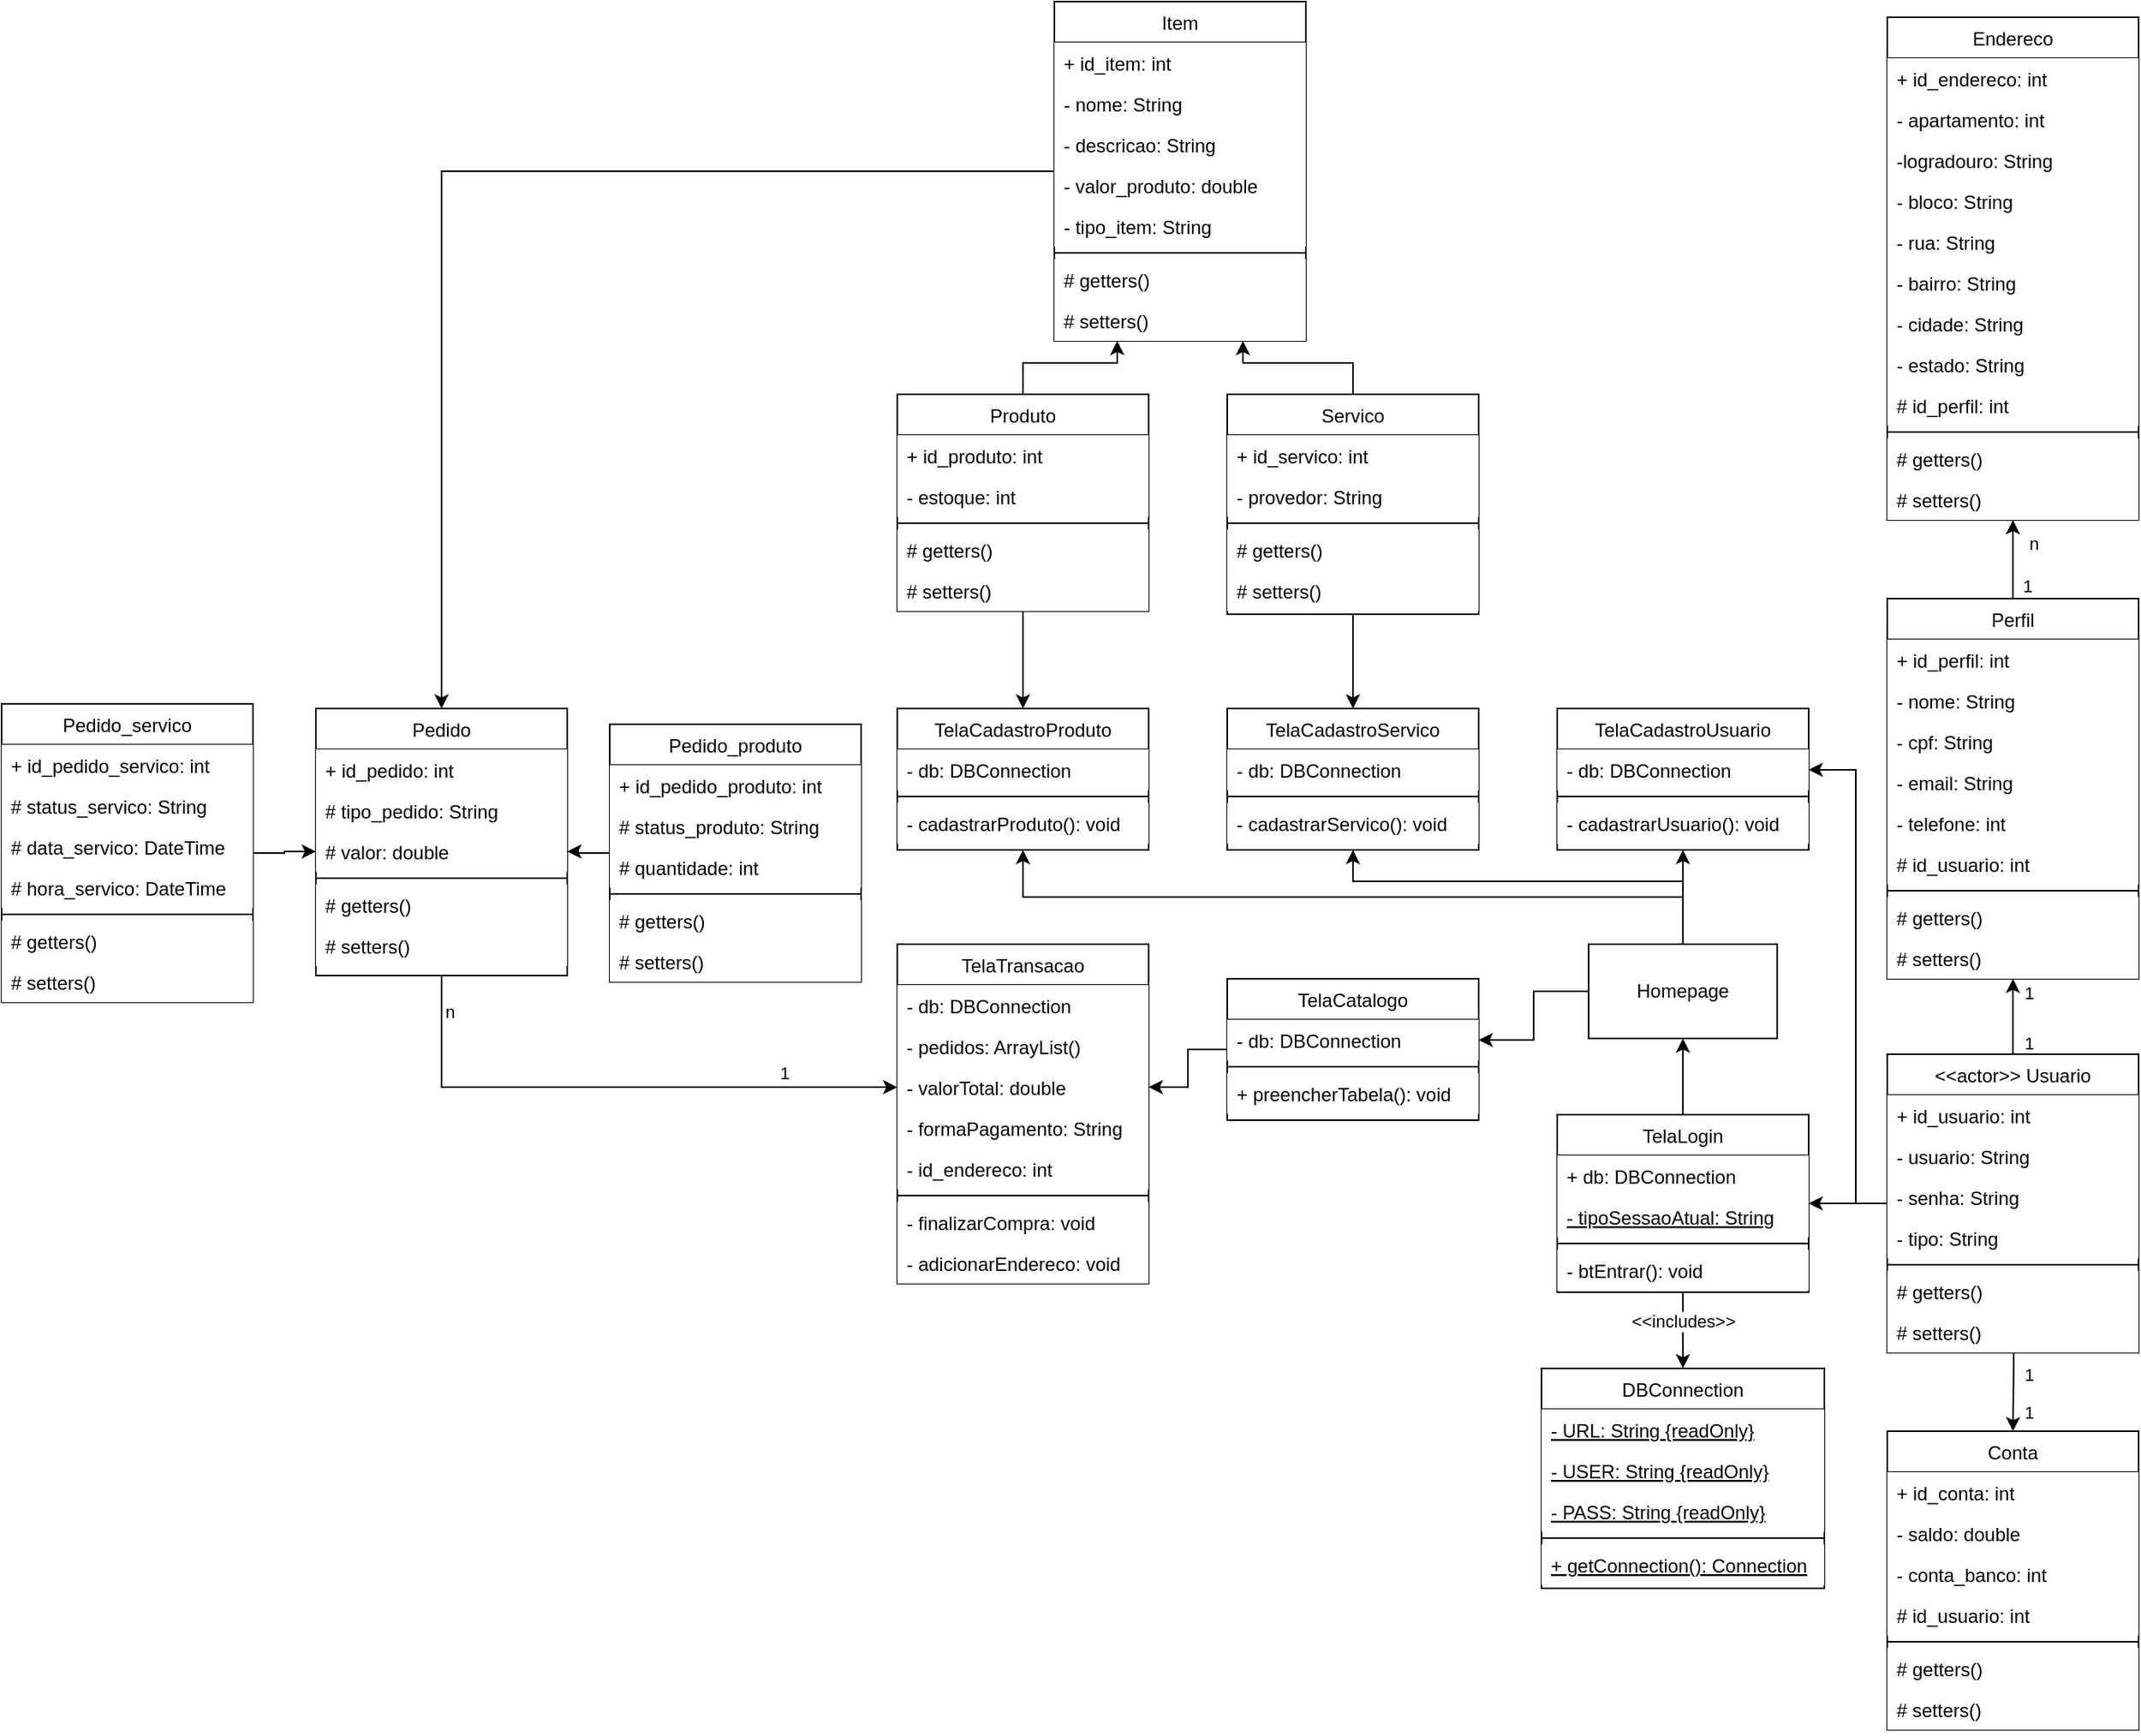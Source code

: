 <mxfile version="23.1.6" type="github">
  <diagram id="C5RBs43oDa-KdzZeNtuy" name="Page-1">
    <mxGraphModel dx="2620" dy="988" grid="1" gridSize="10" guides="1" tooltips="1" connect="1" arrows="1" fold="1" page="1" pageScale="1" pageWidth="827" pageHeight="1169" math="0" shadow="0">
      <root>
        <mxCell id="WIyWlLk6GJQsqaUBKTNV-0" />
        <mxCell id="WIyWlLk6GJQsqaUBKTNV-1" parent="WIyWlLk6GJQsqaUBKTNV-0" />
        <mxCell id="yMXAsZ4megCx-_pCpy9P-123" style="edgeStyle=orthogonalEdgeStyle;rounded=0;orthogonalLoop=1;jettySize=auto;html=1;entryX=0.5;entryY=1;entryDx=0;entryDy=0;" parent="WIyWlLk6GJQsqaUBKTNV-1" source="zkfFHV4jXpPFQw0GAbJ--17" target="yMXAsZ4megCx-_pCpy9P-109" edge="1">
          <mxGeometry relative="1" as="geometry" />
        </mxCell>
        <mxCell id="yMXAsZ4megCx-_pCpy9P-124" style="edgeStyle=orthogonalEdgeStyle;rounded=0;orthogonalLoop=1;jettySize=auto;html=1;" parent="WIyWlLk6GJQsqaUBKTNV-1" source="zkfFHV4jXpPFQw0GAbJ--17" target="yMXAsZ4megCx-_pCpy9P-27" edge="1">
          <mxGeometry relative="1" as="geometry" />
        </mxCell>
        <mxCell id="yMXAsZ4megCx-_pCpy9P-125" value="&amp;lt;&amp;lt;includes&amp;gt;&amp;gt;" style="edgeLabel;html=1;align=center;verticalAlign=middle;resizable=0;points=[];" parent="yMXAsZ4megCx-_pCpy9P-124" vertex="1" connectable="0">
          <mxGeometry x="-0.246" y="-2" relative="1" as="geometry">
            <mxPoint x="2" as="offset" />
          </mxGeometry>
        </mxCell>
        <mxCell id="zkfFHV4jXpPFQw0GAbJ--17" value="TelaLogin" style="swimlane;fontStyle=0;align=center;verticalAlign=top;childLayout=stackLayout;horizontal=1;startSize=26;horizontalStack=0;resizeParent=1;resizeLast=0;collapsible=1;marginBottom=0;rounded=0;shadow=0;strokeWidth=1;fillColor=default;gradientColor=none;" parent="WIyWlLk6GJQsqaUBKTNV-1" vertex="1">
          <mxGeometry x="190" y="748.5" width="160" height="113" as="geometry">
            <mxRectangle x="550" y="140" width="160" height="26" as="alternateBounds" />
          </mxGeometry>
        </mxCell>
        <mxCell id="zkfFHV4jXpPFQw0GAbJ--18" value="+ db: DBConnection" style="text;align=left;verticalAlign=top;spacingLeft=4;spacingRight=4;overflow=hidden;rotatable=0;points=[[0,0.5],[1,0.5]];portConstraint=eastwest;fillColor=default;" parent="zkfFHV4jXpPFQw0GAbJ--17" vertex="1">
          <mxGeometry y="26" width="160" height="26" as="geometry" />
        </mxCell>
        <mxCell id="zkfFHV4jXpPFQw0GAbJ--19" value="- tipoSessaoAtual: String" style="text;align=left;verticalAlign=top;spacingLeft=4;spacingRight=4;overflow=hidden;rotatable=0;points=[[0,0.5],[1,0.5]];portConstraint=eastwest;rounded=0;shadow=0;html=0;fillColor=default;fontStyle=4" parent="zkfFHV4jXpPFQw0GAbJ--17" vertex="1">
          <mxGeometry y="52" width="160" height="26" as="geometry" />
        </mxCell>
        <mxCell id="zkfFHV4jXpPFQw0GAbJ--23" value="" style="line;html=1;strokeWidth=1;align=left;verticalAlign=middle;spacingTop=-1;spacingLeft=3;spacingRight=3;rotatable=0;labelPosition=right;points=[];portConstraint=eastwest;" parent="zkfFHV4jXpPFQw0GAbJ--17" vertex="1">
          <mxGeometry y="78" width="160" height="8" as="geometry" />
        </mxCell>
        <mxCell id="zkfFHV4jXpPFQw0GAbJ--24" value="- btEntrar(): void" style="text;align=left;verticalAlign=top;spacingLeft=4;spacingRight=4;overflow=hidden;rotatable=0;points=[[0,0.5],[1,0.5]];portConstraint=eastwest;fillColor=default;" parent="zkfFHV4jXpPFQw0GAbJ--17" vertex="1">
          <mxGeometry y="86" width="160" height="26" as="geometry" />
        </mxCell>
        <mxCell id="yMXAsZ4megCx-_pCpy9P-65" style="edgeStyle=orthogonalEdgeStyle;rounded=0;orthogonalLoop=1;jettySize=auto;html=1;entryX=0.5;entryY=0;entryDx=0;entryDy=0;" parent="WIyWlLk6GJQsqaUBKTNV-1" target="yMXAsZ4megCx-_pCpy9P-57" edge="1">
          <mxGeometry relative="1" as="geometry">
            <mxPoint x="480" y="863" as="sourcePoint" />
          </mxGeometry>
        </mxCell>
        <mxCell id="yMXAsZ4megCx-_pCpy9P-80" value="1" style="edgeLabel;html=1;align=center;verticalAlign=middle;resizable=0;points=[];" parent="yMXAsZ4megCx-_pCpy9P-65" vertex="1" connectable="0">
          <mxGeometry x="-0.71" relative="1" as="geometry">
            <mxPoint x="10" as="offset" />
          </mxGeometry>
        </mxCell>
        <mxCell id="yMXAsZ4megCx-_pCpy9P-81" value="1" style="edgeLabel;html=1;align=center;verticalAlign=middle;resizable=0;points=[];" parent="yMXAsZ4megCx-_pCpy9P-65" vertex="1" connectable="0">
          <mxGeometry x="0.412" y="-1" relative="1" as="geometry">
            <mxPoint x="11" y="-11" as="offset" />
          </mxGeometry>
        </mxCell>
        <mxCell id="yMXAsZ4megCx-_pCpy9P-106" value="1" style="edgeLabel;html=1;align=center;verticalAlign=middle;resizable=0;points=[];" parent="yMXAsZ4megCx-_pCpy9P-65" vertex="1" connectable="0">
          <mxGeometry x="0.72" y="1" relative="1" as="geometry">
            <mxPoint x="9" as="offset" />
          </mxGeometry>
        </mxCell>
        <mxCell id="yMXAsZ4megCx-_pCpy9P-74" style="edgeStyle=orthogonalEdgeStyle;rounded=0;orthogonalLoop=1;jettySize=auto;html=1;entryX=0.5;entryY=1;entryDx=0;entryDy=0;" parent="WIyWlLk6GJQsqaUBKTNV-1" source="yMXAsZ4megCx-_pCpy9P-18" target="yMXAsZ4megCx-_pCpy9P-66" edge="1">
          <mxGeometry relative="1" as="geometry" />
        </mxCell>
        <mxCell id="yMXAsZ4megCx-_pCpy9P-82" value="1" style="edgeLabel;html=1;align=center;verticalAlign=middle;resizable=0;points=[];" parent="yMXAsZ4megCx-_pCpy9P-74" vertex="1" connectable="0">
          <mxGeometry x="0.477" y="1" relative="1" as="geometry">
            <mxPoint x="11" y="-4" as="offset" />
          </mxGeometry>
        </mxCell>
        <mxCell id="yMXAsZ4megCx-_pCpy9P-83" value="1" style="edgeLabel;html=1;align=center;verticalAlign=middle;resizable=0;points=[];" parent="yMXAsZ4megCx-_pCpy9P-74" vertex="1" connectable="0">
          <mxGeometry x="-0.453" y="-1" relative="1" as="geometry">
            <mxPoint x="9" y="6" as="offset" />
          </mxGeometry>
        </mxCell>
        <mxCell id="yMXAsZ4megCx-_pCpy9P-108" style="edgeStyle=orthogonalEdgeStyle;rounded=0;orthogonalLoop=1;jettySize=auto;html=1;entryX=1;entryY=0.5;entryDx=0;entryDy=0;" parent="WIyWlLk6GJQsqaUBKTNV-1" source="yMXAsZ4megCx-_pCpy9P-18" target="zkfFHV4jXpPFQw0GAbJ--17" edge="1">
          <mxGeometry relative="1" as="geometry" />
        </mxCell>
        <mxCell id="wwQKIm-ps_-PZc3ND7AW-23" style="edgeStyle=orthogonalEdgeStyle;rounded=0;orthogonalLoop=1;jettySize=auto;html=1;entryX=1;entryY=0.5;entryDx=0;entryDy=0;" parent="WIyWlLk6GJQsqaUBKTNV-1" source="yMXAsZ4megCx-_pCpy9P-18" target="yMXAsZ4megCx-_pCpy9P-137" edge="1">
          <mxGeometry relative="1" as="geometry">
            <Array as="points">
              <mxPoint x="380" y="805" />
              <mxPoint x="380" y="529" />
            </Array>
          </mxGeometry>
        </mxCell>
        <mxCell id="yMXAsZ4megCx-_pCpy9P-18" value="&lt;&lt;actor&gt;&gt; Usuario" style="swimlane;fontStyle=0;align=center;verticalAlign=top;childLayout=stackLayout;horizontal=1;startSize=26;horizontalStack=0;resizeParent=1;resizeLast=0;collapsible=1;marginBottom=0;rounded=0;shadow=0;strokeWidth=1;fillColor=default;gradientColor=none;" parent="WIyWlLk6GJQsqaUBKTNV-1" vertex="1">
          <mxGeometry x="400" y="710" width="160" height="190" as="geometry">
            <mxRectangle x="550" y="140" width="160" height="26" as="alternateBounds" />
          </mxGeometry>
        </mxCell>
        <mxCell id="yMXAsZ4megCx-_pCpy9P-19" value="+ id_usuario: int" style="text;align=left;verticalAlign=top;spacingLeft=4;spacingRight=4;overflow=hidden;rotatable=0;points=[[0,0.5],[1,0.5]];portConstraint=eastwest;fillColor=default;" parent="yMXAsZ4megCx-_pCpy9P-18" vertex="1">
          <mxGeometry y="26" width="160" height="26" as="geometry" />
        </mxCell>
        <mxCell id="yMXAsZ4megCx-_pCpy9P-20" value="- usuario: String" style="text;align=left;verticalAlign=top;spacingLeft=4;spacingRight=4;overflow=hidden;rotatable=0;points=[[0,0.5],[1,0.5]];portConstraint=eastwest;rounded=0;shadow=0;html=0;fillColor=default;" parent="yMXAsZ4megCx-_pCpy9P-18" vertex="1">
          <mxGeometry y="52" width="160" height="26" as="geometry" />
        </mxCell>
        <mxCell id="yMXAsZ4megCx-_pCpy9P-21" value="- senha: String" style="text;align=left;verticalAlign=top;spacingLeft=4;spacingRight=4;overflow=hidden;rotatable=0;points=[[0,0.5],[1,0.5]];portConstraint=eastwest;rounded=0;shadow=0;html=0;fillColor=default;" parent="yMXAsZ4megCx-_pCpy9P-18" vertex="1">
          <mxGeometry y="78" width="160" height="26" as="geometry" />
        </mxCell>
        <mxCell id="yMXAsZ4megCx-_pCpy9P-22" value="- tipo: String" style="text;align=left;verticalAlign=top;spacingLeft=4;spacingRight=4;overflow=hidden;rotatable=0;points=[[0,0.5],[1,0.5]];portConstraint=eastwest;rounded=0;shadow=0;html=0;fillColor=default;" parent="yMXAsZ4megCx-_pCpy9P-18" vertex="1">
          <mxGeometry y="104" width="160" height="26" as="geometry" />
        </mxCell>
        <mxCell id="yMXAsZ4megCx-_pCpy9P-24" value="" style="line;html=1;strokeWidth=1;align=left;verticalAlign=middle;spacingTop=-1;spacingLeft=3;spacingRight=3;rotatable=0;labelPosition=right;points=[];portConstraint=eastwest;" parent="yMXAsZ4megCx-_pCpy9P-18" vertex="1">
          <mxGeometry y="130" width="160" height="8" as="geometry" />
        </mxCell>
        <mxCell id="yMXAsZ4megCx-_pCpy9P-25" value="# getters()" style="text;align=left;verticalAlign=top;spacingLeft=4;spacingRight=4;overflow=hidden;rotatable=0;points=[[0,0.5],[1,0.5]];portConstraint=eastwest;fillColor=default;" parent="yMXAsZ4megCx-_pCpy9P-18" vertex="1">
          <mxGeometry y="138" width="160" height="26" as="geometry" />
        </mxCell>
        <mxCell id="yMXAsZ4megCx-_pCpy9P-26" value="# setters()" style="text;align=left;verticalAlign=top;spacingLeft=4;spacingRight=4;overflow=hidden;rotatable=0;points=[[0,0.5],[1,0.5]];portConstraint=eastwest;fillColor=default;" parent="yMXAsZ4megCx-_pCpy9P-18" vertex="1">
          <mxGeometry y="164" width="160" height="26" as="geometry" />
        </mxCell>
        <mxCell id="yMXAsZ4megCx-_pCpy9P-27" value="DBConnection" style="swimlane;fontStyle=0;align=center;verticalAlign=top;childLayout=stackLayout;horizontal=1;startSize=26;horizontalStack=0;resizeParent=1;resizeLast=0;collapsible=1;marginBottom=0;rounded=0;shadow=0;strokeWidth=1;fillColor=default;gradientColor=none;" parent="WIyWlLk6GJQsqaUBKTNV-1" vertex="1">
          <mxGeometry x="180" y="910" width="180" height="140" as="geometry">
            <mxRectangle x="550" y="140" width="160" height="26" as="alternateBounds" />
          </mxGeometry>
        </mxCell>
        <mxCell id="yMXAsZ4megCx-_pCpy9P-28" value="- URL: String {readOnly}&#xa;" style="text;align=left;verticalAlign=top;spacingLeft=4;spacingRight=4;overflow=hidden;rotatable=0;points=[[0,0.5],[1,0.5]];portConstraint=eastwest;fillColor=default;fontStyle=4" parent="yMXAsZ4megCx-_pCpy9P-27" vertex="1">
          <mxGeometry y="26" width="180" height="26" as="geometry" />
        </mxCell>
        <mxCell id="yMXAsZ4megCx-_pCpy9P-29" value="- USER: String {readOnly}" style="text;align=left;verticalAlign=top;spacingLeft=4;spacingRight=4;overflow=hidden;rotatable=0;points=[[0,0.5],[1,0.5]];portConstraint=eastwest;rounded=0;shadow=0;html=0;fillColor=default;fontStyle=4" parent="yMXAsZ4megCx-_pCpy9P-27" vertex="1">
          <mxGeometry y="52" width="180" height="26" as="geometry" />
        </mxCell>
        <mxCell id="yMXAsZ4megCx-_pCpy9P-30" value="- PASS: String {readOnly}" style="text;align=left;verticalAlign=top;spacingLeft=4;spacingRight=4;overflow=hidden;rotatable=0;points=[[0,0.5],[1,0.5]];portConstraint=eastwest;rounded=0;shadow=0;html=0;fillColor=default;fontStyle=4" parent="yMXAsZ4megCx-_pCpy9P-27" vertex="1">
          <mxGeometry y="78" width="180" height="26" as="geometry" />
        </mxCell>
        <mxCell id="yMXAsZ4megCx-_pCpy9P-33" value="" style="line;html=1;strokeWidth=1;align=left;verticalAlign=middle;spacingTop=-1;spacingLeft=3;spacingRight=3;rotatable=0;labelPosition=right;points=[];portConstraint=eastwest;" parent="yMXAsZ4megCx-_pCpy9P-27" vertex="1">
          <mxGeometry y="104" width="180" height="8" as="geometry" />
        </mxCell>
        <mxCell id="yMXAsZ4megCx-_pCpy9P-34" value="+ getConnection(): Connection" style="text;align=left;verticalAlign=top;spacingLeft=4;spacingRight=4;overflow=hidden;rotatable=0;points=[[0,0.5],[1,0.5]];portConstraint=eastwest;fillColor=default;fontStyle=4" parent="yMXAsZ4megCx-_pCpy9P-27" vertex="1">
          <mxGeometry y="112" width="180" height="26" as="geometry" />
        </mxCell>
        <mxCell id="wwQKIm-ps_-PZc3ND7AW-12" style="edgeStyle=orthogonalEdgeStyle;rounded=0;orthogonalLoop=1;jettySize=auto;html=1;" parent="WIyWlLk6GJQsqaUBKTNV-1" source="yMXAsZ4megCx-_pCpy9P-36" target="yMXAsZ4megCx-_pCpy9P-146" edge="1">
          <mxGeometry relative="1" as="geometry" />
        </mxCell>
        <mxCell id="gl80et8zBZdffqs6BTMq-15" style="edgeStyle=orthogonalEdgeStyle;rounded=0;orthogonalLoop=1;jettySize=auto;html=1;" edge="1" parent="WIyWlLk6GJQsqaUBKTNV-1" source="yMXAsZ4megCx-_pCpy9P-36" target="gl80et8zBZdffqs6BTMq-1">
          <mxGeometry relative="1" as="geometry">
            <Array as="points">
              <mxPoint x="-150" y="270" />
              <mxPoint x="-90" y="270" />
            </Array>
          </mxGeometry>
        </mxCell>
        <mxCell id="yMXAsZ4megCx-_pCpy9P-36" value="Produto" style="swimlane;fontStyle=0;align=center;verticalAlign=top;childLayout=stackLayout;horizontal=1;startSize=26;horizontalStack=0;resizeParent=1;resizeLast=0;collapsible=1;marginBottom=0;rounded=0;shadow=0;strokeWidth=1;fillColor=default;gradientColor=none;" parent="WIyWlLk6GJQsqaUBKTNV-1" vertex="1">
          <mxGeometry x="-230" y="290" width="160" height="138" as="geometry">
            <mxRectangle x="550" y="140" width="160" height="26" as="alternateBounds" />
          </mxGeometry>
        </mxCell>
        <mxCell id="yMXAsZ4megCx-_pCpy9P-37" value="+ id_produto: int" style="text;align=left;verticalAlign=top;spacingLeft=4;spacingRight=4;overflow=hidden;rotatable=0;points=[[0,0.5],[1,0.5]];portConstraint=eastwest;fillColor=default;" parent="yMXAsZ4megCx-_pCpy9P-36" vertex="1">
          <mxGeometry y="26" width="160" height="26" as="geometry" />
        </mxCell>
        <mxCell id="yMXAsZ4megCx-_pCpy9P-41" value="- estoque: int" style="text;align=left;verticalAlign=top;spacingLeft=4;spacingRight=4;overflow=hidden;rotatable=0;points=[[0,0.5],[1,0.5]];portConstraint=eastwest;rounded=0;shadow=0;html=0;fillColor=default;" parent="yMXAsZ4megCx-_pCpy9P-36" vertex="1">
          <mxGeometry y="52" width="160" height="26" as="geometry" />
        </mxCell>
        <mxCell id="yMXAsZ4megCx-_pCpy9P-42" value="" style="line;html=1;strokeWidth=1;align=left;verticalAlign=middle;spacingTop=-1;spacingLeft=3;spacingRight=3;rotatable=0;labelPosition=right;points=[];portConstraint=eastwest;" parent="yMXAsZ4megCx-_pCpy9P-36" vertex="1">
          <mxGeometry y="78" width="160" height="8" as="geometry" />
        </mxCell>
        <mxCell id="yMXAsZ4megCx-_pCpy9P-43" value="# getters()" style="text;align=left;verticalAlign=top;spacingLeft=4;spacingRight=4;overflow=hidden;rotatable=0;points=[[0,0.5],[1,0.5]];portConstraint=eastwest;fillColor=default;" parent="yMXAsZ4megCx-_pCpy9P-36" vertex="1">
          <mxGeometry y="86" width="160" height="26" as="geometry" />
        </mxCell>
        <mxCell id="wwQKIm-ps_-PZc3ND7AW-26" value="# setters()" style="text;align=left;verticalAlign=top;spacingLeft=4;spacingRight=4;overflow=hidden;rotatable=0;points=[[0,0.5],[1,0.5]];portConstraint=eastwest;fillColor=default;" parent="yMXAsZ4megCx-_pCpy9P-36" vertex="1">
          <mxGeometry y="112" width="160" height="26" as="geometry" />
        </mxCell>
        <mxCell id="wwQKIm-ps_-PZc3ND7AW-10" style="edgeStyle=orthogonalEdgeStyle;rounded=0;orthogonalLoop=1;jettySize=auto;html=1;" parent="WIyWlLk6GJQsqaUBKTNV-1" source="yMXAsZ4megCx-_pCpy9P-45" target="wwQKIm-ps_-PZc3ND7AW-5" edge="1">
          <mxGeometry relative="1" as="geometry" />
        </mxCell>
        <mxCell id="gl80et8zBZdffqs6BTMq-12" style="edgeStyle=orthogonalEdgeStyle;rounded=0;orthogonalLoop=1;jettySize=auto;html=1;entryX=0.75;entryY=1;entryDx=0;entryDy=0;" edge="1" parent="WIyWlLk6GJQsqaUBKTNV-1" source="yMXAsZ4megCx-_pCpy9P-45" target="gl80et8zBZdffqs6BTMq-1">
          <mxGeometry relative="1" as="geometry" />
        </mxCell>
        <mxCell id="yMXAsZ4megCx-_pCpy9P-45" value="Servico" style="swimlane;fontStyle=0;align=center;verticalAlign=top;childLayout=stackLayout;horizontal=1;startSize=26;horizontalStack=0;resizeParent=1;resizeLast=0;collapsible=1;marginBottom=0;rounded=0;shadow=0;strokeWidth=1;fillColor=default;gradientColor=none;" parent="WIyWlLk6GJQsqaUBKTNV-1" vertex="1">
          <mxGeometry x="-20" y="290" width="160" height="140" as="geometry">
            <mxRectangle x="550" y="140" width="160" height="26" as="alternateBounds" />
          </mxGeometry>
        </mxCell>
        <mxCell id="yMXAsZ4megCx-_pCpy9P-46" value="+ id_servico: int" style="text;align=left;verticalAlign=top;spacingLeft=4;spacingRight=4;overflow=hidden;rotatable=0;points=[[0,0.5],[1,0.5]];portConstraint=eastwest;fillColor=default;" parent="yMXAsZ4megCx-_pCpy9P-45" vertex="1">
          <mxGeometry y="26" width="160" height="26" as="geometry" />
        </mxCell>
        <mxCell id="yMXAsZ4megCx-_pCpy9P-50" value="- provedor: String" style="text;align=left;verticalAlign=top;spacingLeft=4;spacingRight=4;overflow=hidden;rotatable=0;points=[[0,0.5],[1,0.5]];portConstraint=eastwest;rounded=0;shadow=0;html=0;fillColor=default;" parent="yMXAsZ4megCx-_pCpy9P-45" vertex="1">
          <mxGeometry y="52" width="160" height="26" as="geometry" />
        </mxCell>
        <mxCell id="yMXAsZ4megCx-_pCpy9P-51" value="" style="line;html=1;strokeWidth=1;align=left;verticalAlign=middle;spacingTop=-1;spacingLeft=3;spacingRight=3;rotatable=0;labelPosition=right;points=[];portConstraint=eastwest;" parent="yMXAsZ4megCx-_pCpy9P-45" vertex="1">
          <mxGeometry y="78" width="160" height="8" as="geometry" />
        </mxCell>
        <mxCell id="yMXAsZ4megCx-_pCpy9P-52" value="# getters()" style="text;align=left;verticalAlign=top;spacingLeft=4;spacingRight=4;overflow=hidden;rotatable=0;points=[[0,0.5],[1,0.5]];portConstraint=eastwest;fillColor=default;" parent="yMXAsZ4megCx-_pCpy9P-45" vertex="1">
          <mxGeometry y="86" width="160" height="26" as="geometry" />
        </mxCell>
        <mxCell id="wwQKIm-ps_-PZc3ND7AW-27" value="# setters()" style="text;align=left;verticalAlign=top;spacingLeft=4;spacingRight=4;overflow=hidden;rotatable=0;points=[[0,0.5],[1,0.5]];portConstraint=eastwest;fillColor=default;" parent="yMXAsZ4megCx-_pCpy9P-45" vertex="1">
          <mxGeometry y="112" width="160" height="26" as="geometry" />
        </mxCell>
        <mxCell id="yMXAsZ4megCx-_pCpy9P-57" value="Conta" style="swimlane;fontStyle=0;align=center;verticalAlign=top;childLayout=stackLayout;horizontal=1;startSize=26;horizontalStack=0;resizeParent=1;resizeLast=0;collapsible=1;marginBottom=0;rounded=0;shadow=0;strokeWidth=1;fillColor=default;gradientColor=none;" parent="WIyWlLk6GJQsqaUBKTNV-1" vertex="1">
          <mxGeometry x="400" y="950" width="160" height="190" as="geometry">
            <mxRectangle x="550" y="140" width="160" height="26" as="alternateBounds" />
          </mxGeometry>
        </mxCell>
        <mxCell id="yMXAsZ4megCx-_pCpy9P-58" value="+ id_conta: int" style="text;align=left;verticalAlign=top;spacingLeft=4;spacingRight=4;overflow=hidden;rotatable=0;points=[[0,0.5],[1,0.5]];portConstraint=eastwest;fillColor=default;" parent="yMXAsZ4megCx-_pCpy9P-57" vertex="1">
          <mxGeometry y="26" width="160" height="26" as="geometry" />
        </mxCell>
        <mxCell id="yMXAsZ4megCx-_pCpy9P-59" value="- saldo: double" style="text;align=left;verticalAlign=top;spacingLeft=4;spacingRight=4;overflow=hidden;rotatable=0;points=[[0,0.5],[1,0.5]];portConstraint=eastwest;rounded=0;shadow=0;html=0;fillColor=default;" parent="yMXAsZ4megCx-_pCpy9P-57" vertex="1">
          <mxGeometry y="52" width="160" height="26" as="geometry" />
        </mxCell>
        <mxCell id="yMXAsZ4megCx-_pCpy9P-60" value="- conta_banco: int" style="text;align=left;verticalAlign=top;spacingLeft=4;spacingRight=4;overflow=hidden;rotatable=0;points=[[0,0.5],[1,0.5]];portConstraint=eastwest;rounded=0;shadow=0;html=0;fillColor=default;" parent="yMXAsZ4megCx-_pCpy9P-57" vertex="1">
          <mxGeometry y="78" width="160" height="26" as="geometry" />
        </mxCell>
        <mxCell id="yMXAsZ4megCx-_pCpy9P-61" value="# id_usuario: int" style="text;align=left;verticalAlign=top;spacingLeft=4;spacingRight=4;overflow=hidden;rotatable=0;points=[[0,0.5],[1,0.5]];portConstraint=eastwest;rounded=0;shadow=0;html=0;fillColor=default;" parent="yMXAsZ4megCx-_pCpy9P-57" vertex="1">
          <mxGeometry y="104" width="160" height="26" as="geometry" />
        </mxCell>
        <mxCell id="yMXAsZ4megCx-_pCpy9P-62" value="" style="line;html=1;strokeWidth=1;align=left;verticalAlign=middle;spacingTop=-1;spacingLeft=3;spacingRight=3;rotatable=0;labelPosition=right;points=[];portConstraint=eastwest;" parent="yMXAsZ4megCx-_pCpy9P-57" vertex="1">
          <mxGeometry y="130" width="160" height="8" as="geometry" />
        </mxCell>
        <mxCell id="yMXAsZ4megCx-_pCpy9P-63" value="# getters()" style="text;align=left;verticalAlign=top;spacingLeft=4;spacingRight=4;overflow=hidden;rotatable=0;points=[[0,0.5],[1,0.5]];portConstraint=eastwest;fillColor=default;" parent="yMXAsZ4megCx-_pCpy9P-57" vertex="1">
          <mxGeometry y="138" width="160" height="26" as="geometry" />
        </mxCell>
        <mxCell id="yMXAsZ4megCx-_pCpy9P-64" value="# setters()" style="text;align=left;verticalAlign=top;spacingLeft=4;spacingRight=4;overflow=hidden;rotatable=0;points=[[0,0.5],[1,0.5]];portConstraint=eastwest;fillColor=default;" parent="yMXAsZ4megCx-_pCpy9P-57" vertex="1">
          <mxGeometry y="164" width="160" height="26" as="geometry" />
        </mxCell>
        <mxCell id="yMXAsZ4megCx-_pCpy9P-92" style="edgeStyle=orthogonalEdgeStyle;rounded=0;orthogonalLoop=1;jettySize=auto;html=1;entryX=0.5;entryY=1;entryDx=0;entryDy=0;" parent="WIyWlLk6GJQsqaUBKTNV-1" source="yMXAsZ4megCx-_pCpy9P-66" target="yMXAsZ4megCx-_pCpy9P-84" edge="1">
          <mxGeometry relative="1" as="geometry" />
        </mxCell>
        <mxCell id="yMXAsZ4megCx-_pCpy9P-101" value="n" style="edgeLabel;html=1;align=center;verticalAlign=middle;resizable=0;points=[];" parent="yMXAsZ4megCx-_pCpy9P-92" vertex="1" connectable="0">
          <mxGeometry x="0.407" y="2" relative="1" as="geometry">
            <mxPoint x="15" as="offset" />
          </mxGeometry>
        </mxCell>
        <mxCell id="yMXAsZ4megCx-_pCpy9P-102" value="1" style="edgeLabel;html=1;align=center;verticalAlign=middle;resizable=0;points=[];" parent="yMXAsZ4megCx-_pCpy9P-92" vertex="1" connectable="0">
          <mxGeometry x="-0.541" relative="1" as="geometry">
            <mxPoint x="9" y="3" as="offset" />
          </mxGeometry>
        </mxCell>
        <mxCell id="yMXAsZ4megCx-_pCpy9P-66" value="Perfil" style="swimlane;fontStyle=0;align=center;verticalAlign=top;childLayout=stackLayout;horizontal=1;startSize=26;horizontalStack=0;resizeParent=1;resizeLast=0;collapsible=1;marginBottom=0;rounded=0;shadow=0;strokeWidth=1;fillColor=default;gradientColor=none;" parent="WIyWlLk6GJQsqaUBKTNV-1" vertex="1">
          <mxGeometry x="400" y="420" width="160" height="242" as="geometry">
            <mxRectangle x="550" y="140" width="160" height="26" as="alternateBounds" />
          </mxGeometry>
        </mxCell>
        <mxCell id="yMXAsZ4megCx-_pCpy9P-67" value="+ id_perfil: int" style="text;align=left;verticalAlign=top;spacingLeft=4;spacingRight=4;overflow=hidden;rotatable=0;points=[[0,0.5],[1,0.5]];portConstraint=eastwest;fillColor=default;" parent="yMXAsZ4megCx-_pCpy9P-66" vertex="1">
          <mxGeometry y="26" width="160" height="26" as="geometry" />
        </mxCell>
        <mxCell id="yMXAsZ4megCx-_pCpy9P-68" value="- nome: String" style="text;align=left;verticalAlign=top;spacingLeft=4;spacingRight=4;overflow=hidden;rotatable=0;points=[[0,0.5],[1,0.5]];portConstraint=eastwest;rounded=0;shadow=0;html=0;fillColor=default;" parent="yMXAsZ4megCx-_pCpy9P-66" vertex="1">
          <mxGeometry y="52" width="160" height="26" as="geometry" />
        </mxCell>
        <mxCell id="yMXAsZ4megCx-_pCpy9P-69" value="- cpf: String" style="text;align=left;verticalAlign=top;spacingLeft=4;spacingRight=4;overflow=hidden;rotatable=0;points=[[0,0.5],[1,0.5]];portConstraint=eastwest;rounded=0;shadow=0;html=0;fillColor=default;" parent="yMXAsZ4megCx-_pCpy9P-66" vertex="1">
          <mxGeometry y="78" width="160" height="26" as="geometry" />
        </mxCell>
        <mxCell id="yMXAsZ4megCx-_pCpy9P-70" value="- email: String" style="text;align=left;verticalAlign=top;spacingLeft=4;spacingRight=4;overflow=hidden;rotatable=0;points=[[0,0.5],[1,0.5]];portConstraint=eastwest;rounded=0;shadow=0;html=0;fillColor=default;" parent="yMXAsZ4megCx-_pCpy9P-66" vertex="1">
          <mxGeometry y="104" width="160" height="26" as="geometry" />
        </mxCell>
        <mxCell id="yMXAsZ4megCx-_pCpy9P-104" value="- telefone: int" style="text;align=left;verticalAlign=top;spacingLeft=4;spacingRight=4;overflow=hidden;rotatable=0;points=[[0,0.5],[1,0.5]];portConstraint=eastwest;rounded=0;shadow=0;html=0;fillColor=default;" parent="yMXAsZ4megCx-_pCpy9P-66" vertex="1">
          <mxGeometry y="130" width="160" height="26" as="geometry" />
        </mxCell>
        <mxCell id="yMXAsZ4megCx-_pCpy9P-105" value="# id_usuario: int" style="text;align=left;verticalAlign=top;spacingLeft=4;spacingRight=4;overflow=hidden;rotatable=0;points=[[0,0.5],[1,0.5]];portConstraint=eastwest;rounded=0;shadow=0;html=0;fillColor=default;" parent="yMXAsZ4megCx-_pCpy9P-66" vertex="1">
          <mxGeometry y="156" width="160" height="26" as="geometry" />
        </mxCell>
        <mxCell id="yMXAsZ4megCx-_pCpy9P-71" value="" style="line;html=1;strokeWidth=1;align=left;verticalAlign=middle;spacingTop=-1;spacingLeft=3;spacingRight=3;rotatable=0;labelPosition=right;points=[];portConstraint=eastwest;" parent="yMXAsZ4megCx-_pCpy9P-66" vertex="1">
          <mxGeometry y="182" width="160" height="8" as="geometry" />
        </mxCell>
        <mxCell id="yMXAsZ4megCx-_pCpy9P-72" value="# getters()" style="text;align=left;verticalAlign=top;spacingLeft=4;spacingRight=4;overflow=hidden;rotatable=0;points=[[0,0.5],[1,0.5]];portConstraint=eastwest;fillColor=default;" parent="yMXAsZ4megCx-_pCpy9P-66" vertex="1">
          <mxGeometry y="190" width="160" height="26" as="geometry" />
        </mxCell>
        <mxCell id="yMXAsZ4megCx-_pCpy9P-73" value="# setters()" style="text;align=left;verticalAlign=top;spacingLeft=4;spacingRight=4;overflow=hidden;rotatable=0;points=[[0,0.5],[1,0.5]];portConstraint=eastwest;fillColor=default;" parent="yMXAsZ4megCx-_pCpy9P-66" vertex="1">
          <mxGeometry y="216" width="160" height="26" as="geometry" />
        </mxCell>
        <mxCell id="yMXAsZ4megCx-_pCpy9P-84" value="Endereco" style="swimlane;fontStyle=0;align=center;verticalAlign=top;childLayout=stackLayout;horizontal=1;startSize=26;horizontalStack=0;resizeParent=1;resizeLast=0;collapsible=1;marginBottom=0;rounded=0;shadow=0;strokeWidth=1;fillColor=default;gradientColor=none;" parent="WIyWlLk6GJQsqaUBKTNV-1" vertex="1">
          <mxGeometry x="400" y="50" width="160" height="320" as="geometry">
            <mxRectangle x="550" y="140" width="160" height="26" as="alternateBounds" />
          </mxGeometry>
        </mxCell>
        <mxCell id="yMXAsZ4megCx-_pCpy9P-85" value="+ id_endereco: int" style="text;align=left;verticalAlign=top;spacingLeft=4;spacingRight=4;overflow=hidden;rotatable=0;points=[[0,0.5],[1,0.5]];portConstraint=eastwest;fillColor=default;" parent="yMXAsZ4megCx-_pCpy9P-84" vertex="1">
          <mxGeometry y="26" width="160" height="26" as="geometry" />
        </mxCell>
        <mxCell id="yMXAsZ4megCx-_pCpy9P-86" value="- apartamento: int" style="text;align=left;verticalAlign=top;spacingLeft=4;spacingRight=4;overflow=hidden;rotatable=0;points=[[0,0.5],[1,0.5]];portConstraint=eastwest;rounded=0;shadow=0;html=0;fillColor=default;" parent="yMXAsZ4megCx-_pCpy9P-84" vertex="1">
          <mxGeometry y="52" width="160" height="26" as="geometry" />
        </mxCell>
        <mxCell id="yMXAsZ4megCx-_pCpy9P-103" value="-logradouro: String" style="text;align=left;verticalAlign=top;spacingLeft=4;spacingRight=4;overflow=hidden;rotatable=0;points=[[0,0.5],[1,0.5]];portConstraint=eastwest;rounded=0;shadow=0;html=0;fillColor=default;" parent="yMXAsZ4megCx-_pCpy9P-84" vertex="1">
          <mxGeometry y="78" width="160" height="26" as="geometry" />
        </mxCell>
        <mxCell id="yMXAsZ4megCx-_pCpy9P-88" value="- bloco: String&#xa;" style="text;align=left;verticalAlign=top;spacingLeft=4;spacingRight=4;overflow=hidden;rotatable=0;points=[[0,0.5],[1,0.5]];portConstraint=eastwest;rounded=0;shadow=0;html=0;fillColor=default;" parent="yMXAsZ4megCx-_pCpy9P-84" vertex="1">
          <mxGeometry y="104" width="160" height="26" as="geometry" />
        </mxCell>
        <mxCell id="yMXAsZ4megCx-_pCpy9P-95" value="- rua: String" style="text;align=left;verticalAlign=top;spacingLeft=4;spacingRight=4;overflow=hidden;rotatable=0;points=[[0,0.5],[1,0.5]];portConstraint=eastwest;rounded=0;shadow=0;html=0;fillColor=default;" parent="yMXAsZ4megCx-_pCpy9P-84" vertex="1">
          <mxGeometry y="130" width="160" height="26" as="geometry" />
        </mxCell>
        <mxCell id="yMXAsZ4megCx-_pCpy9P-96" value="- bairro: String" style="text;align=left;verticalAlign=top;spacingLeft=4;spacingRight=4;overflow=hidden;rotatable=0;points=[[0,0.5],[1,0.5]];portConstraint=eastwest;rounded=0;shadow=0;html=0;fillColor=default;" parent="yMXAsZ4megCx-_pCpy9P-84" vertex="1">
          <mxGeometry y="156" width="160" height="26" as="geometry" />
        </mxCell>
        <mxCell id="yMXAsZ4megCx-_pCpy9P-97" value="- cidade: String" style="text;align=left;verticalAlign=top;spacingLeft=4;spacingRight=4;overflow=hidden;rotatable=0;points=[[0,0.5],[1,0.5]];portConstraint=eastwest;rounded=0;shadow=0;html=0;fillColor=default;" parent="yMXAsZ4megCx-_pCpy9P-84" vertex="1">
          <mxGeometry y="182" width="160" height="26" as="geometry" />
        </mxCell>
        <mxCell id="yMXAsZ4megCx-_pCpy9P-98" value="- estado: String" style="text;align=left;verticalAlign=top;spacingLeft=4;spacingRight=4;overflow=hidden;rotatable=0;points=[[0,0.5],[1,0.5]];portConstraint=eastwest;rounded=0;shadow=0;html=0;fillColor=default;" parent="yMXAsZ4megCx-_pCpy9P-84" vertex="1">
          <mxGeometry y="208" width="160" height="26" as="geometry" />
        </mxCell>
        <mxCell id="yMXAsZ4megCx-_pCpy9P-87" value="# id_perfil: int" style="text;align=left;verticalAlign=top;spacingLeft=4;spacingRight=4;overflow=hidden;rotatable=0;points=[[0,0.5],[1,0.5]];portConstraint=eastwest;rounded=0;shadow=0;html=0;fillColor=default;" parent="yMXAsZ4megCx-_pCpy9P-84" vertex="1">
          <mxGeometry y="234" width="160" height="26" as="geometry" />
        </mxCell>
        <mxCell id="yMXAsZ4megCx-_pCpy9P-100" value="" style="line;html=1;strokeWidth=1;align=left;verticalAlign=middle;spacingTop=-1;spacingLeft=3;spacingRight=3;rotatable=0;labelPosition=right;points=[];portConstraint=eastwest;" parent="yMXAsZ4megCx-_pCpy9P-84" vertex="1">
          <mxGeometry y="260" width="160" height="8" as="geometry" />
        </mxCell>
        <mxCell id="yMXAsZ4megCx-_pCpy9P-90" value="# getters()" style="text;align=left;verticalAlign=top;spacingLeft=4;spacingRight=4;overflow=hidden;rotatable=0;points=[[0,0.5],[1,0.5]];portConstraint=eastwest;fillColor=default;" parent="yMXAsZ4megCx-_pCpy9P-84" vertex="1">
          <mxGeometry y="268" width="160" height="26" as="geometry" />
        </mxCell>
        <mxCell id="yMXAsZ4megCx-_pCpy9P-91" value="# setters()" style="text;align=left;verticalAlign=top;spacingLeft=4;spacingRight=4;overflow=hidden;rotatable=0;points=[[0,0.5],[1,0.5]];portConstraint=eastwest;fillColor=default;" parent="yMXAsZ4megCx-_pCpy9P-84" vertex="1">
          <mxGeometry y="294" width="160" height="26" as="geometry" />
        </mxCell>
        <mxCell id="yMXAsZ4megCx-_pCpy9P-145" style="edgeStyle=orthogonalEdgeStyle;rounded=0;orthogonalLoop=1;jettySize=auto;html=1;entryX=0.5;entryY=1;entryDx=0;entryDy=0;" parent="WIyWlLk6GJQsqaUBKTNV-1" source="yMXAsZ4megCx-_pCpy9P-109" target="yMXAsZ4megCx-_pCpy9P-136" edge="1">
          <mxGeometry relative="1" as="geometry" />
        </mxCell>
        <mxCell id="wwQKIm-ps_-PZc3ND7AW-9" style="edgeStyle=orthogonalEdgeStyle;rounded=0;orthogonalLoop=1;jettySize=auto;html=1;entryX=0.5;entryY=1;entryDx=0;entryDy=0;" parent="WIyWlLk6GJQsqaUBKTNV-1" source="yMXAsZ4megCx-_pCpy9P-109" target="wwQKIm-ps_-PZc3ND7AW-5" edge="1">
          <mxGeometry relative="1" as="geometry">
            <Array as="points">
              <mxPoint x="270" y="600" />
              <mxPoint x="60" y="600" />
            </Array>
          </mxGeometry>
        </mxCell>
        <mxCell id="wwQKIm-ps_-PZc3ND7AW-11" style="edgeStyle=orthogonalEdgeStyle;rounded=0;orthogonalLoop=1;jettySize=auto;html=1;entryX=0.5;entryY=1;entryDx=0;entryDy=0;" parent="WIyWlLk6GJQsqaUBKTNV-1" source="yMXAsZ4megCx-_pCpy9P-109" target="yMXAsZ4megCx-_pCpy9P-146" edge="1">
          <mxGeometry relative="1" as="geometry">
            <Array as="points">
              <mxPoint x="270" y="610" />
              <mxPoint x="-150" y="610" />
            </Array>
          </mxGeometry>
        </mxCell>
        <mxCell id="wwQKIm-ps_-PZc3ND7AW-19" style="edgeStyle=orthogonalEdgeStyle;rounded=0;orthogonalLoop=1;jettySize=auto;html=1;" parent="WIyWlLk6GJQsqaUBKTNV-1" source="yMXAsZ4megCx-_pCpy9P-109" target="yMXAsZ4megCx-_pCpy9P-156" edge="1">
          <mxGeometry relative="1" as="geometry" />
        </mxCell>
        <mxCell id="yMXAsZ4megCx-_pCpy9P-109" value="Homepage" style="rounded=0;whiteSpace=wrap;html=1;" parent="WIyWlLk6GJQsqaUBKTNV-1" vertex="1">
          <mxGeometry x="210" y="640" width="120" height="60" as="geometry" />
        </mxCell>
        <mxCell id="yMXAsZ4megCx-_pCpy9P-110" value="TelaTransacao" style="swimlane;fontStyle=0;align=center;verticalAlign=top;childLayout=stackLayout;horizontal=1;startSize=26;horizontalStack=0;resizeParent=1;resizeLast=0;collapsible=1;marginBottom=0;rounded=0;shadow=0;strokeWidth=1;fillColor=default;gradientColor=none;" parent="WIyWlLk6GJQsqaUBKTNV-1" vertex="1">
          <mxGeometry x="-230" y="640" width="160" height="216" as="geometry">
            <mxRectangle x="550" y="140" width="160" height="26" as="alternateBounds" />
          </mxGeometry>
        </mxCell>
        <mxCell id="yMXAsZ4megCx-_pCpy9P-111" value="- db: DBConnection" style="text;align=left;verticalAlign=top;spacingLeft=4;spacingRight=4;overflow=hidden;rotatable=0;points=[[0,0.5],[1,0.5]];portConstraint=eastwest;fillColor=default;" parent="yMXAsZ4megCx-_pCpy9P-110" vertex="1">
          <mxGeometry y="26" width="160" height="26" as="geometry" />
        </mxCell>
        <mxCell id="yMXAsZ4megCx-_pCpy9P-112" value="- pedidos: ArrayList()" style="text;align=left;verticalAlign=top;spacingLeft=4;spacingRight=4;overflow=hidden;rotatable=0;points=[[0,0.5],[1,0.5]];portConstraint=eastwest;rounded=0;shadow=0;html=0;fillColor=default;" parent="yMXAsZ4megCx-_pCpy9P-110" vertex="1">
          <mxGeometry y="52" width="160" height="26" as="geometry" />
        </mxCell>
        <mxCell id="yMXAsZ4megCx-_pCpy9P-113" value="- valorTotal: double" style="text;align=left;verticalAlign=top;spacingLeft=4;spacingRight=4;overflow=hidden;rotatable=0;points=[[0,0.5],[1,0.5]];portConstraint=eastwest;rounded=0;shadow=0;html=0;fillColor=default;" parent="yMXAsZ4megCx-_pCpy9P-110" vertex="1">
          <mxGeometry y="78" width="160" height="26" as="geometry" />
        </mxCell>
        <mxCell id="yMXAsZ4megCx-_pCpy9P-114" value="- formaPagamento: String" style="text;align=left;verticalAlign=top;spacingLeft=4;spacingRight=4;overflow=hidden;rotatable=0;points=[[0,0.5],[1,0.5]];portConstraint=eastwest;rounded=0;shadow=0;html=0;fillColor=default;" parent="yMXAsZ4megCx-_pCpy9P-110" vertex="1">
          <mxGeometry y="104" width="160" height="26" as="geometry" />
        </mxCell>
        <mxCell id="wwQKIm-ps_-PZc3ND7AW-18" value="- id_endereco: int" style="text;align=left;verticalAlign=top;spacingLeft=4;spacingRight=4;overflow=hidden;rotatable=0;points=[[0,0.5],[1,0.5]];portConstraint=eastwest;rounded=0;shadow=0;html=0;fillColor=default;" parent="yMXAsZ4megCx-_pCpy9P-110" vertex="1">
          <mxGeometry y="130" width="160" height="26" as="geometry" />
        </mxCell>
        <mxCell id="yMXAsZ4megCx-_pCpy9P-116" value="" style="line;html=1;strokeWidth=1;align=left;verticalAlign=middle;spacingTop=-1;spacingLeft=3;spacingRight=3;rotatable=0;labelPosition=right;points=[];portConstraint=eastwest;" parent="yMXAsZ4megCx-_pCpy9P-110" vertex="1">
          <mxGeometry y="156" width="160" height="8" as="geometry" />
        </mxCell>
        <mxCell id="yMXAsZ4megCx-_pCpy9P-117" value="- finalizarCompra: void " style="text;align=left;verticalAlign=top;spacingLeft=4;spacingRight=4;overflow=hidden;rotatable=0;points=[[0,0.5],[1,0.5]];portConstraint=eastwest;fillColor=default;" parent="yMXAsZ4megCx-_pCpy9P-110" vertex="1">
          <mxGeometry y="164" width="160" height="26" as="geometry" />
        </mxCell>
        <mxCell id="gl80et8zBZdffqs6BTMq-0" value="- adicionarEndereco: void " style="text;align=left;verticalAlign=top;spacingLeft=4;spacingRight=4;overflow=hidden;rotatable=0;points=[[0,0.5],[1,0.5]];portConstraint=eastwest;fillColor=default;" vertex="1" parent="yMXAsZ4megCx-_pCpy9P-110">
          <mxGeometry y="190" width="160" height="26" as="geometry" />
        </mxCell>
        <mxCell id="wwQKIm-ps_-PZc3ND7AW-2" style="edgeStyle=orthogonalEdgeStyle;rounded=0;orthogonalLoop=1;jettySize=auto;html=1;entryX=0;entryY=0.5;entryDx=0;entryDy=0;" parent="WIyWlLk6GJQsqaUBKTNV-1" source="yMXAsZ4megCx-_pCpy9P-127" target="yMXAsZ4megCx-_pCpy9P-113" edge="1">
          <mxGeometry relative="1" as="geometry" />
        </mxCell>
        <mxCell id="wwQKIm-ps_-PZc3ND7AW-16" value="1" style="edgeLabel;html=1;align=center;verticalAlign=middle;resizable=0;points=[];" parent="wwQKIm-ps_-PZc3ND7AW-2" vertex="1" connectable="0">
          <mxGeometry x="0.598" y="1" relative="1" as="geometry">
            <mxPoint y="-8" as="offset" />
          </mxGeometry>
        </mxCell>
        <mxCell id="wwQKIm-ps_-PZc3ND7AW-17" value="n" style="edgeLabel;html=1;align=center;verticalAlign=middle;resizable=0;points=[];" parent="wwQKIm-ps_-PZc3ND7AW-2" vertex="1" connectable="0">
          <mxGeometry x="-0.835" relative="1" as="geometry">
            <mxPoint x="5" y="-7" as="offset" />
          </mxGeometry>
        </mxCell>
        <mxCell id="yMXAsZ4megCx-_pCpy9P-127" value="Pedido" style="swimlane;fontStyle=0;align=center;verticalAlign=top;childLayout=stackLayout;horizontal=1;startSize=26;horizontalStack=0;resizeParent=1;resizeLast=0;collapsible=1;marginBottom=0;rounded=0;shadow=0;strokeWidth=1;fillColor=default;gradientColor=none;" parent="WIyWlLk6GJQsqaUBKTNV-1" vertex="1">
          <mxGeometry x="-600" y="490" width="160" height="170" as="geometry">
            <mxRectangle x="550" y="140" width="160" height="26" as="alternateBounds" />
          </mxGeometry>
        </mxCell>
        <mxCell id="yMXAsZ4megCx-_pCpy9P-128" value="+ id_pedido: int" style="text;align=left;verticalAlign=top;spacingLeft=4;spacingRight=4;overflow=hidden;rotatable=0;points=[[0,0.5],[1,0.5]];portConstraint=eastwest;fillColor=default;" parent="yMXAsZ4megCx-_pCpy9P-127" vertex="1">
          <mxGeometry y="26" width="160" height="26" as="geometry" />
        </mxCell>
        <mxCell id="yMXAsZ4megCx-_pCpy9P-129" value="# tipo_pedido: String" style="text;align=left;verticalAlign=top;spacingLeft=4;spacingRight=4;overflow=hidden;rotatable=0;points=[[0,0.5],[1,0.5]];portConstraint=eastwest;rounded=0;shadow=0;html=0;fillColor=default;" parent="yMXAsZ4megCx-_pCpy9P-127" vertex="1">
          <mxGeometry y="52" width="160" height="26" as="geometry" />
        </mxCell>
        <mxCell id="yMXAsZ4megCx-_pCpy9P-131" value="# valor: double" style="text;align=left;verticalAlign=top;spacingLeft=4;spacingRight=4;overflow=hidden;rotatable=0;points=[[0,0.5],[1,0.5]];portConstraint=eastwest;rounded=0;shadow=0;html=0;fillColor=default;" parent="yMXAsZ4megCx-_pCpy9P-127" vertex="1">
          <mxGeometry y="78" width="160" height="26" as="geometry" />
        </mxCell>
        <mxCell id="yMXAsZ4megCx-_pCpy9P-133" value="" style="line;html=1;strokeWidth=1;align=left;verticalAlign=middle;spacingTop=-1;spacingLeft=3;spacingRight=3;rotatable=0;labelPosition=right;points=[];portConstraint=eastwest;" parent="yMXAsZ4megCx-_pCpy9P-127" vertex="1">
          <mxGeometry y="104" width="160" height="8" as="geometry" />
        </mxCell>
        <mxCell id="yMXAsZ4megCx-_pCpy9P-134" value="# getters()" style="text;align=left;verticalAlign=top;spacingLeft=4;spacingRight=4;overflow=hidden;rotatable=0;points=[[0,0.5],[1,0.5]];portConstraint=eastwest;fillColor=default;" parent="yMXAsZ4megCx-_pCpy9P-127" vertex="1">
          <mxGeometry y="112" width="160" height="26" as="geometry" />
        </mxCell>
        <mxCell id="wwQKIm-ps_-PZc3ND7AW-28" value="# setters()" style="text;align=left;verticalAlign=top;spacingLeft=4;spacingRight=4;overflow=hidden;rotatable=0;points=[[0,0.5],[1,0.5]];portConstraint=eastwest;fillColor=default;" parent="yMXAsZ4megCx-_pCpy9P-127" vertex="1">
          <mxGeometry y="138" width="160" height="26" as="geometry" />
        </mxCell>
        <mxCell id="yMXAsZ4megCx-_pCpy9P-136" value="TelaCadastroUsuario" style="swimlane;fontStyle=0;align=center;verticalAlign=top;childLayout=stackLayout;horizontal=1;startSize=26;horizontalStack=0;resizeParent=1;resizeLast=0;collapsible=1;marginBottom=0;rounded=0;shadow=0;strokeWidth=1;fillColor=default;gradientColor=none;" parent="WIyWlLk6GJQsqaUBKTNV-1" vertex="1">
          <mxGeometry x="190" y="490" width="160" height="90" as="geometry">
            <mxRectangle x="550" y="140" width="160" height="26" as="alternateBounds" />
          </mxGeometry>
        </mxCell>
        <mxCell id="yMXAsZ4megCx-_pCpy9P-137" value="- db: DBConnection" style="text;align=left;verticalAlign=top;spacingLeft=4;spacingRight=4;overflow=hidden;rotatable=0;points=[[0,0.5],[1,0.5]];portConstraint=eastwest;fillColor=default;" parent="yMXAsZ4megCx-_pCpy9P-136" vertex="1">
          <mxGeometry y="26" width="160" height="26" as="geometry" />
        </mxCell>
        <mxCell id="yMXAsZ4megCx-_pCpy9P-142" value="" style="line;html=1;strokeWidth=1;align=left;verticalAlign=middle;spacingTop=-1;spacingLeft=3;spacingRight=3;rotatable=0;labelPosition=right;points=[];portConstraint=eastwest;" parent="yMXAsZ4megCx-_pCpy9P-136" vertex="1">
          <mxGeometry y="52" width="160" height="8" as="geometry" />
        </mxCell>
        <mxCell id="yMXAsZ4megCx-_pCpy9P-143" value="- cadastrarUsuario(): void" style="text;align=left;verticalAlign=top;spacingLeft=4;spacingRight=4;overflow=hidden;rotatable=0;points=[[0,0.5],[1,0.5]];portConstraint=eastwest;fillColor=default;" parent="yMXAsZ4megCx-_pCpy9P-136" vertex="1">
          <mxGeometry y="60" width="160" height="26" as="geometry" />
        </mxCell>
        <mxCell id="yMXAsZ4megCx-_pCpy9P-146" value="TelaCadastroProduto" style="swimlane;fontStyle=0;align=center;verticalAlign=top;childLayout=stackLayout;horizontal=1;startSize=26;horizontalStack=0;resizeParent=1;resizeLast=0;collapsible=1;marginBottom=0;rounded=0;shadow=0;strokeWidth=1;fillColor=default;gradientColor=none;" parent="WIyWlLk6GJQsqaUBKTNV-1" vertex="1">
          <mxGeometry x="-230" y="490" width="160" height="90" as="geometry">
            <mxRectangle x="550" y="140" width="160" height="26" as="alternateBounds" />
          </mxGeometry>
        </mxCell>
        <mxCell id="yMXAsZ4megCx-_pCpy9P-147" value="- db: DBConnection" style="text;align=left;verticalAlign=top;spacingLeft=4;spacingRight=4;overflow=hidden;rotatable=0;points=[[0,0.5],[1,0.5]];portConstraint=eastwest;fillColor=default;" parent="yMXAsZ4megCx-_pCpy9P-146" vertex="1">
          <mxGeometry y="26" width="160" height="26" as="geometry" />
        </mxCell>
        <mxCell id="yMXAsZ4megCx-_pCpy9P-152" value="" style="line;html=1;strokeWidth=1;align=left;verticalAlign=middle;spacingTop=-1;spacingLeft=3;spacingRight=3;rotatable=0;labelPosition=right;points=[];portConstraint=eastwest;" parent="yMXAsZ4megCx-_pCpy9P-146" vertex="1">
          <mxGeometry y="52" width="160" height="8" as="geometry" />
        </mxCell>
        <mxCell id="yMXAsZ4megCx-_pCpy9P-153" value="- cadastrarProduto(): void" style="text;align=left;verticalAlign=top;spacingLeft=4;spacingRight=4;overflow=hidden;rotatable=0;points=[[0,0.5],[1,0.5]];portConstraint=eastwest;fillColor=default;" parent="yMXAsZ4megCx-_pCpy9P-146" vertex="1">
          <mxGeometry y="60" width="160" height="26" as="geometry" />
        </mxCell>
        <mxCell id="wwQKIm-ps_-PZc3ND7AW-4" style="edgeStyle=orthogonalEdgeStyle;rounded=0;orthogonalLoop=1;jettySize=auto;html=1;entryX=1;entryY=0.5;entryDx=0;entryDy=0;" parent="WIyWlLk6GJQsqaUBKTNV-1" source="yMXAsZ4megCx-_pCpy9P-155" target="yMXAsZ4megCx-_pCpy9P-113" edge="1">
          <mxGeometry relative="1" as="geometry" />
        </mxCell>
        <mxCell id="yMXAsZ4megCx-_pCpy9P-155" value="TelaCatalogo" style="swimlane;fontStyle=0;align=center;verticalAlign=top;childLayout=stackLayout;horizontal=1;startSize=26;horizontalStack=0;resizeParent=1;resizeLast=0;collapsible=1;marginBottom=0;rounded=0;shadow=0;strokeWidth=1;fillColor=default;gradientColor=none;" parent="WIyWlLk6GJQsqaUBKTNV-1" vertex="1">
          <mxGeometry x="-20" y="662" width="160" height="90" as="geometry">
            <mxRectangle x="550" y="140" width="160" height="26" as="alternateBounds" />
          </mxGeometry>
        </mxCell>
        <mxCell id="yMXAsZ4megCx-_pCpy9P-156" value="- db: DBConnection" style="text;align=left;verticalAlign=top;spacingLeft=4;spacingRight=4;overflow=hidden;rotatable=0;points=[[0,0.5],[1,0.5]];portConstraint=eastwest;fillColor=default;" parent="yMXAsZ4megCx-_pCpy9P-155" vertex="1">
          <mxGeometry y="26" width="160" height="26" as="geometry" />
        </mxCell>
        <mxCell id="yMXAsZ4megCx-_pCpy9P-161" value="" style="line;html=1;strokeWidth=1;align=left;verticalAlign=middle;spacingTop=-1;spacingLeft=3;spacingRight=3;rotatable=0;labelPosition=right;points=[];portConstraint=eastwest;" parent="yMXAsZ4megCx-_pCpy9P-155" vertex="1">
          <mxGeometry y="52" width="160" height="8" as="geometry" />
        </mxCell>
        <mxCell id="yMXAsZ4megCx-_pCpy9P-162" value="+ preencherTabela(): void" style="text;align=left;verticalAlign=top;spacingLeft=4;spacingRight=4;overflow=hidden;rotatable=0;points=[[0,0.5],[1,0.5]];portConstraint=eastwest;fillColor=default;" parent="yMXAsZ4megCx-_pCpy9P-155" vertex="1">
          <mxGeometry y="60" width="160" height="26" as="geometry" />
        </mxCell>
        <mxCell id="wwQKIm-ps_-PZc3ND7AW-5" value="TelaCadastroServico" style="swimlane;fontStyle=0;align=center;verticalAlign=top;childLayout=stackLayout;horizontal=1;startSize=26;horizontalStack=0;resizeParent=1;resizeLast=0;collapsible=1;marginBottom=0;rounded=0;shadow=0;strokeWidth=1;fillColor=default;gradientColor=none;" parent="WIyWlLk6GJQsqaUBKTNV-1" vertex="1">
          <mxGeometry x="-20" y="490" width="160" height="90" as="geometry">
            <mxRectangle x="550" y="140" width="160" height="26" as="alternateBounds" />
          </mxGeometry>
        </mxCell>
        <mxCell id="wwQKIm-ps_-PZc3ND7AW-6" value="- db: DBConnection" style="text;align=left;verticalAlign=top;spacingLeft=4;spacingRight=4;overflow=hidden;rotatable=0;points=[[0,0.5],[1,0.5]];portConstraint=eastwest;fillColor=default;" parent="wwQKIm-ps_-PZc3ND7AW-5" vertex="1">
          <mxGeometry y="26" width="160" height="26" as="geometry" />
        </mxCell>
        <mxCell id="wwQKIm-ps_-PZc3ND7AW-7" value="" style="line;html=1;strokeWidth=1;align=left;verticalAlign=middle;spacingTop=-1;spacingLeft=3;spacingRight=3;rotatable=0;labelPosition=right;points=[];portConstraint=eastwest;" parent="wwQKIm-ps_-PZc3ND7AW-5" vertex="1">
          <mxGeometry y="52" width="160" height="8" as="geometry" />
        </mxCell>
        <mxCell id="wwQKIm-ps_-PZc3ND7AW-8" value="- cadastrarServico(): void" style="text;align=left;verticalAlign=top;spacingLeft=4;spacingRight=4;overflow=hidden;rotatable=0;points=[[0,0.5],[1,0.5]];portConstraint=eastwest;fillColor=default;" parent="wwQKIm-ps_-PZc3ND7AW-5" vertex="1">
          <mxGeometry y="60" width="160" height="26" as="geometry" />
        </mxCell>
        <mxCell id="gl80et8zBZdffqs6BTMq-46" style="edgeStyle=orthogonalEdgeStyle;rounded=0;orthogonalLoop=1;jettySize=auto;html=1;" edge="1" parent="WIyWlLk6GJQsqaUBKTNV-1" source="gl80et8zBZdffqs6BTMq-1" target="yMXAsZ4megCx-_pCpy9P-127">
          <mxGeometry relative="1" as="geometry" />
        </mxCell>
        <mxCell id="gl80et8zBZdffqs6BTMq-1" value="Item" style="swimlane;fontStyle=0;align=center;verticalAlign=top;childLayout=stackLayout;horizontal=1;startSize=26;horizontalStack=0;resizeParent=1;resizeLast=0;collapsible=1;marginBottom=0;rounded=0;shadow=0;strokeWidth=1;fillColor=default;gradientColor=none;" vertex="1" parent="WIyWlLk6GJQsqaUBKTNV-1">
          <mxGeometry x="-130" y="40" width="160" height="216" as="geometry">
            <mxRectangle x="550" y="140" width="160" height="26" as="alternateBounds" />
          </mxGeometry>
        </mxCell>
        <mxCell id="gl80et8zBZdffqs6BTMq-2" value="+ id_item: int" style="text;align=left;verticalAlign=top;spacingLeft=4;spacingRight=4;overflow=hidden;rotatable=0;points=[[0,0.5],[1,0.5]];portConstraint=eastwest;fillColor=default;" vertex="1" parent="gl80et8zBZdffqs6BTMq-1">
          <mxGeometry y="26" width="160" height="26" as="geometry" />
        </mxCell>
        <mxCell id="gl80et8zBZdffqs6BTMq-3" value="- nome: String" style="text;align=left;verticalAlign=top;spacingLeft=4;spacingRight=4;overflow=hidden;rotatable=0;points=[[0,0.5],[1,0.5]];portConstraint=eastwest;rounded=0;shadow=0;html=0;fillColor=default;" vertex="1" parent="gl80et8zBZdffqs6BTMq-1">
          <mxGeometry y="52" width="160" height="26" as="geometry" />
        </mxCell>
        <mxCell id="gl80et8zBZdffqs6BTMq-4" value="- descricao: String" style="text;align=left;verticalAlign=top;spacingLeft=4;spacingRight=4;overflow=hidden;rotatable=0;points=[[0,0.5],[1,0.5]];portConstraint=eastwest;rounded=0;shadow=0;html=0;fillColor=default;" vertex="1" parent="gl80et8zBZdffqs6BTMq-1">
          <mxGeometry y="78" width="160" height="26" as="geometry" />
        </mxCell>
        <mxCell id="gl80et8zBZdffqs6BTMq-5" value="- valor_produto: double" style="text;align=left;verticalAlign=top;spacingLeft=4;spacingRight=4;overflow=hidden;rotatable=0;points=[[0,0.5],[1,0.5]];portConstraint=eastwest;rounded=0;shadow=0;html=0;fillColor=default;" vertex="1" parent="gl80et8zBZdffqs6BTMq-1">
          <mxGeometry y="104" width="160" height="26" as="geometry" />
        </mxCell>
        <mxCell id="gl80et8zBZdffqs6BTMq-36" value="- tipo_item: String" style="text;align=left;verticalAlign=top;spacingLeft=4;spacingRight=4;overflow=hidden;rotatable=0;points=[[0,0.5],[1,0.5]];portConstraint=eastwest;rounded=0;shadow=0;html=0;fillColor=default;" vertex="1" parent="gl80et8zBZdffqs6BTMq-1">
          <mxGeometry y="130" width="160" height="26" as="geometry" />
        </mxCell>
        <mxCell id="gl80et8zBZdffqs6BTMq-7" value="" style="line;html=1;strokeWidth=1;align=left;verticalAlign=middle;spacingTop=-1;spacingLeft=3;spacingRight=3;rotatable=0;labelPosition=right;points=[];portConstraint=eastwest;" vertex="1" parent="gl80et8zBZdffqs6BTMq-1">
          <mxGeometry y="156" width="160" height="8" as="geometry" />
        </mxCell>
        <mxCell id="gl80et8zBZdffqs6BTMq-8" value="# getters()" style="text;align=left;verticalAlign=top;spacingLeft=4;spacingRight=4;overflow=hidden;rotatable=0;points=[[0,0.5],[1,0.5]];portConstraint=eastwest;fillColor=default;" vertex="1" parent="gl80et8zBZdffqs6BTMq-1">
          <mxGeometry y="164" width="160" height="26" as="geometry" />
        </mxCell>
        <mxCell id="gl80et8zBZdffqs6BTMq-9" value="# setters()" style="text;align=left;verticalAlign=top;spacingLeft=4;spacingRight=4;overflow=hidden;rotatable=0;points=[[0,0.5],[1,0.5]];portConstraint=eastwest;fillColor=default;" vertex="1" parent="gl80et8zBZdffqs6BTMq-1">
          <mxGeometry y="190" width="160" height="26" as="geometry" />
        </mxCell>
        <mxCell id="gl80et8zBZdffqs6BTMq-44" style="edgeStyle=orthogonalEdgeStyle;rounded=0;orthogonalLoop=1;jettySize=auto;html=1;entryX=1;entryY=0.5;entryDx=0;entryDy=0;" edge="1" parent="WIyWlLk6GJQsqaUBKTNV-1" source="gl80et8zBZdffqs6BTMq-16" target="yMXAsZ4megCx-_pCpy9P-131">
          <mxGeometry relative="1" as="geometry" />
        </mxCell>
        <mxCell id="gl80et8zBZdffqs6BTMq-16" value="Pedido_produto&#xa;" style="swimlane;fontStyle=0;align=center;verticalAlign=top;childLayout=stackLayout;horizontal=1;startSize=26;horizontalStack=0;resizeParent=1;resizeLast=0;collapsible=1;marginBottom=0;rounded=0;shadow=0;strokeWidth=1;fillColor=default;gradientColor=none;" vertex="1" parent="WIyWlLk6GJQsqaUBKTNV-1">
          <mxGeometry x="-413" y="500" width="160" height="164" as="geometry">
            <mxRectangle x="550" y="140" width="160" height="26" as="alternateBounds" />
          </mxGeometry>
        </mxCell>
        <mxCell id="gl80et8zBZdffqs6BTMq-17" value="+ id_pedido_produto: int" style="text;align=left;verticalAlign=top;spacingLeft=4;spacingRight=4;overflow=hidden;rotatable=0;points=[[0,0.5],[1,0.5]];portConstraint=eastwest;fillColor=default;" vertex="1" parent="gl80et8zBZdffqs6BTMq-16">
          <mxGeometry y="26" width="160" height="26" as="geometry" />
        </mxCell>
        <mxCell id="gl80et8zBZdffqs6BTMq-19" value="# status_produto: String" style="text;align=left;verticalAlign=top;spacingLeft=4;spacingRight=4;overflow=hidden;rotatable=0;points=[[0,0.5],[1,0.5]];portConstraint=eastwest;rounded=0;shadow=0;html=0;fillColor=default;" vertex="1" parent="gl80et8zBZdffqs6BTMq-16">
          <mxGeometry y="52" width="160" height="26" as="geometry" />
        </mxCell>
        <mxCell id="gl80et8zBZdffqs6BTMq-37" value="# quantidade: int" style="text;align=left;verticalAlign=top;spacingLeft=4;spacingRight=4;overflow=hidden;rotatable=0;points=[[0,0.5],[1,0.5]];portConstraint=eastwest;rounded=0;shadow=0;html=0;fillColor=default;" vertex="1" parent="gl80et8zBZdffqs6BTMq-16">
          <mxGeometry y="78" width="160" height="26" as="geometry" />
        </mxCell>
        <mxCell id="gl80et8zBZdffqs6BTMq-23" value="" style="line;html=1;strokeWidth=1;align=left;verticalAlign=middle;spacingTop=-1;spacingLeft=3;spacingRight=3;rotatable=0;labelPosition=right;points=[];portConstraint=eastwest;" vertex="1" parent="gl80et8zBZdffqs6BTMq-16">
          <mxGeometry y="104" width="160" height="8" as="geometry" />
        </mxCell>
        <mxCell id="gl80et8zBZdffqs6BTMq-24" value="# getters()" style="text;align=left;verticalAlign=top;spacingLeft=4;spacingRight=4;overflow=hidden;rotatable=0;points=[[0,0.5],[1,0.5]];portConstraint=eastwest;fillColor=default;" vertex="1" parent="gl80et8zBZdffqs6BTMq-16">
          <mxGeometry y="112" width="160" height="26" as="geometry" />
        </mxCell>
        <mxCell id="gl80et8zBZdffqs6BTMq-25" value="# setters()" style="text;align=left;verticalAlign=top;spacingLeft=4;spacingRight=4;overflow=hidden;rotatable=0;points=[[0,0.5],[1,0.5]];portConstraint=eastwest;fillColor=default;" vertex="1" parent="gl80et8zBZdffqs6BTMq-16">
          <mxGeometry y="138" width="160" height="26" as="geometry" />
        </mxCell>
        <mxCell id="gl80et8zBZdffqs6BTMq-45" style="edgeStyle=orthogonalEdgeStyle;rounded=0;orthogonalLoop=1;jettySize=auto;html=1;entryX=0;entryY=0.5;entryDx=0;entryDy=0;" edge="1" parent="WIyWlLk6GJQsqaUBKTNV-1" source="gl80et8zBZdffqs6BTMq-26" target="yMXAsZ4megCx-_pCpy9P-131">
          <mxGeometry relative="1" as="geometry" />
        </mxCell>
        <mxCell id="gl80et8zBZdffqs6BTMq-26" value="Pedido_servico" style="swimlane;fontStyle=0;align=center;verticalAlign=top;childLayout=stackLayout;horizontal=1;startSize=26;horizontalStack=0;resizeParent=1;resizeLast=0;collapsible=1;marginBottom=0;rounded=0;shadow=0;strokeWidth=1;fillColor=default;gradientColor=none;" vertex="1" parent="WIyWlLk6GJQsqaUBKTNV-1">
          <mxGeometry x="-800" y="487" width="160" height="190" as="geometry">
            <mxRectangle x="550" y="140" width="160" height="26" as="alternateBounds" />
          </mxGeometry>
        </mxCell>
        <mxCell id="gl80et8zBZdffqs6BTMq-27" value="+ id_pedido_servico: int" style="text;align=left;verticalAlign=top;spacingLeft=4;spacingRight=4;overflow=hidden;rotatable=0;points=[[0,0.5],[1,0.5]];portConstraint=eastwest;fillColor=default;" vertex="1" parent="gl80et8zBZdffqs6BTMq-26">
          <mxGeometry y="26" width="160" height="26" as="geometry" />
        </mxCell>
        <mxCell id="gl80et8zBZdffqs6BTMq-29" value="# status_servico: String" style="text;align=left;verticalAlign=top;spacingLeft=4;spacingRight=4;overflow=hidden;rotatable=0;points=[[0,0.5],[1,0.5]];portConstraint=eastwest;rounded=0;shadow=0;html=0;fillColor=default;" vertex="1" parent="gl80et8zBZdffqs6BTMq-26">
          <mxGeometry y="52" width="160" height="26" as="geometry" />
        </mxCell>
        <mxCell id="gl80et8zBZdffqs6BTMq-38" value="# data_servico: DateTime" style="text;align=left;verticalAlign=top;spacingLeft=4;spacingRight=4;overflow=hidden;rotatable=0;points=[[0,0.5],[1,0.5]];portConstraint=eastwest;rounded=0;shadow=0;html=0;fillColor=default;" vertex="1" parent="gl80et8zBZdffqs6BTMq-26">
          <mxGeometry y="78" width="160" height="26" as="geometry" />
        </mxCell>
        <mxCell id="gl80et8zBZdffqs6BTMq-39" value="# hora_servico: DateTime" style="text;align=left;verticalAlign=top;spacingLeft=4;spacingRight=4;overflow=hidden;rotatable=0;points=[[0,0.5],[1,0.5]];portConstraint=eastwest;rounded=0;shadow=0;html=0;fillColor=default;" vertex="1" parent="gl80et8zBZdffqs6BTMq-26">
          <mxGeometry y="104" width="160" height="26" as="geometry" />
        </mxCell>
        <mxCell id="gl80et8zBZdffqs6BTMq-33" value="" style="line;html=1;strokeWidth=1;align=left;verticalAlign=middle;spacingTop=-1;spacingLeft=3;spacingRight=3;rotatable=0;labelPosition=right;points=[];portConstraint=eastwest;" vertex="1" parent="gl80et8zBZdffqs6BTMq-26">
          <mxGeometry y="130" width="160" height="8" as="geometry" />
        </mxCell>
        <mxCell id="gl80et8zBZdffqs6BTMq-34" value="# getters()" style="text;align=left;verticalAlign=top;spacingLeft=4;spacingRight=4;overflow=hidden;rotatable=0;points=[[0,0.5],[1,0.5]];portConstraint=eastwest;fillColor=default;" vertex="1" parent="gl80et8zBZdffqs6BTMq-26">
          <mxGeometry y="138" width="160" height="26" as="geometry" />
        </mxCell>
        <mxCell id="gl80et8zBZdffqs6BTMq-35" value="# setters()" style="text;align=left;verticalAlign=top;spacingLeft=4;spacingRight=4;overflow=hidden;rotatable=0;points=[[0,0.5],[1,0.5]];portConstraint=eastwest;fillColor=default;" vertex="1" parent="gl80et8zBZdffqs6BTMq-26">
          <mxGeometry y="164" width="160" height="26" as="geometry" />
        </mxCell>
      </root>
    </mxGraphModel>
  </diagram>
</mxfile>
